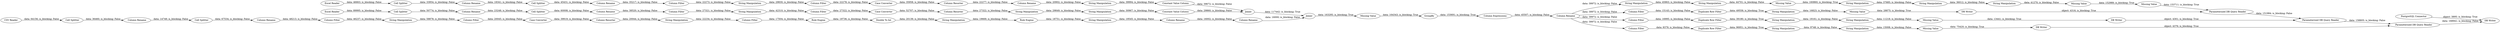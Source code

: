 digraph {
	"-6214506836006277201_122" [label="String Manipulation"]
	"-6214506836006277201_53" [label="Column Resorter"]
	"-6214506836006277201_65" [label="Column Rename"]
	"-6214506836006277201_64" [label="Case Converter"]
	"-6214506836006277201_143" [label="DB Writer"]
	"-6214506836006277201_117" [label="Column Expressions"]
	"-6214506836006277201_79" [label="Rule Engine"]
	"-6214506836006277201_142" [label="Missing Value"]
	"-6214506836006277201_44" [label="Column Rename"]
	"-6214506836006277201_55" [label="Column Rename"]
	"-6214506836006277201_82" [label="Rule Engine"]
	"-6214506836006277201_70" [label="Column Resorter"]
	"-6214506836006277201_71" [label="Column Rename"]
	"-6214506836006277201_138" [label="Missing Value"]
	"2718024216700297717_1" [label="PostgreSQL Connector"]
	"-6214506836006277201_43" [label="Cell Splitter"]
	"-6214506836006277201_113" [label="DB Writer"]
	"-6214506836006277201_81" [label="Double To Int"]
	"-6214506836006277201_100" [label="Column Rename"]
	"-6214506836006277201_107" [label="String Manipulation"]
	"-6214506836006277201_115" [label="Constant Value Column"]
	"-6214506836006277201_77" [label=Joiner]
	"-6214506836006277201_125" [label="String Manipulation"]
	"-6214506836006277201_140" [label="Parameterized DB Query Reader"]
	"-6214506836006277201_72" [label=Joiner]
	"-6214506836006277201_50" [label="Column Filter"]
	"-6214506836006277201_73" [label="String Manipulation"]
	"-6214506836006277201_80" [label="String Manipulation"]
	"-6214506836006277201_121" [label="String Manipulation"]
	"-6214506836006277201_57" [label="String Manipulation"]
	"-6214506836006277201_99" [label=GroupBy]
	"-6214506836006277201_75" [label="String Manipulation"]
	"-6214506836006277201_60" [label="Case Converter"]
	"-6214506836006277201_76" [label="String Manipulation"]
	"-6214506836006277201_49" [label="String Manipulation"]
	"-6214506836006277201_62" [label="Column Rename"]
	"-6214506836006277201_112" [label="Duplicate Row Filter"]
	"-6214506836006277201_67" [label="Column Filter"]
	"-6214506836006277201_69" [label="Cell Splitter"]
	"-6214506836006277201_41" [label="Excel Reader"]
	"-6214506836006277201_114" [label="Constant Value Column"]
	"-6214506836006277201_46" [label="Column Filter"]
	"-6214506836006277201_84" [label="Column Rename"]
	"-6214506836006277201_78" [label="Column Filter"]
	"-6214506836006277201_61" [label="Column Filter"]
	"-6214506836006277201_85" [label="Column Rename"]
	"-6214506836006277201_103" [label="String Manipulation"]
	"-6214506836006277201_118" [label="String Manipulation"]
	"-6214506836006277201_119" [label="String Manipulation"]
	"-6214506836006277201_139" [label="Missing Value"]
	"-6214506836006277201_42" [label="Excel Reader"]
	"-6214506836006277201_63" [label="Column Filter"]
	"-6214506836006277201_59" [label="Cell Splitter"]
	"-6214506836006277201_48" [label="Column Rename"]
	"-6214506836006277201_74" [label="Column Rename"]
	"-6214506836006277201_141" [label="Missing Value"]
	"-6214506836006277201_101" [label="Duplicate Row Filter"]
	"-6214506836006277201_40" [label="CSV Reader"]
	"-6214506836006277201_68" [label="String Manipulation"]
	"-6214506836006277201_58" [label="Column Resorter"]
	"-6214506836006277201_66" [label="Cell Splitter"]
	"-6214506836006277201_135" [label="Missing Value"]
	"-6214506836006277201_123" [label="String Manipulation"]
	"-6214506836006277201_105" [label="Duplicate Row Filter"]
	"-6214506836006277201_134" [label="Parameterized DB Query Reader"]
	"-6214506836006277201_136" [label="Missing Value"]
	"-6214506836006277201_106" [label="Column Filter"]
	"-6214506836006277201_52" [label="Case Converter"]
	"-6214506836006277201_54" [label="Column Filter"]
	"-6214506836006277201_47" [label="Cell Splitter"]
	"-6214506836006277201_102" [label="Column Filter"]
	"-6214506836006277201_31" [label="String Manipulation"]
	"-6214506836006277201_137" [label="Parameterized DB Query Reader"]
	"-6214506836006277201_116" [label="Missing Value"]
	"-6214506836006277201_15" [label="DB Writer"]
	"-6214506836006277201_108" [label="String Manipulation"]
	"-6214506836006277201_124" [label="String Manipulation"]
	"-6214506836006277201_104" [label="DB Writer"]
	"-6214506836006277201_83" [label="String Manipulation"]
	"-6214506836006277201_110" [label="Column Filter"]
	"-6214506836006277201_56" [label="Cell Splitter"]
	"-6214506836006277201_81" -> "-6214506836006277201_80" [label="data: 20139; is_blocking: False"]
	"-6214506836006277201_60" -> "-6214506836006277201_58" [label="data: 35958; is_blocking: False"]
	"-6214506836006277201_40" -> "-6214506836006277201_66" [label="data: 64156; is_blocking: False"]
	"-6214506836006277201_108" -> "-6214506836006277201_138" [label="data: 11218; is_blocking: False"]
	"-6214506836006277201_69" -> "-6214506836006277201_71" [label="data: 67534; is_blocking: False"]
	"-6214506836006277201_101" -> "-6214506836006277201_103" [label="data: 49558; is_blocking: True"]
	"-6214506836006277201_119" -> "-6214506836006277201_118" [label="data: 9748; is_blocking: False"]
	"-6214506836006277201_78" -> "-6214506836006277201_79" [label="data: 17504; is_blocking: False"]
	"-6214506836006277201_15" -> "-6214506836006277201_134" [label="object: 4316; is_blocking: True"]
	"-6214506836006277201_141" -> "-6214506836006277201_113" [label="data: 75420; is_blocking: True"]
	"-6214506836006277201_57" -> "-6214506836006277201_61" [label="data: 29830; is_blocking: False"]
	"-6214506836006277201_140" -> "-6214506836006277201_143" [label="data: 168941; is_blocking: False"]
	"-6214506836006277201_42" -> "-6214506836006277201_43" [label="data: 89995; is_blocking: False"]
	"-6214506836006277201_118" -> "-6214506836006277201_141" [label="data: 15008; is_blocking: False"]
	"-6214506836006277201_48" -> "-6214506836006277201_46" [label="data: 38520; is_blocking: False"]
	"-6214506836006277201_52" -> "-6214506836006277201_53" [label="data: 52707; is_blocking: False"]
	"-6214506836006277201_124" -> "-6214506836006277201_125" [label="data: 36012; is_blocking: False"]
	"-6214506836006277201_83" -> "-6214506836006277201_84" [label="data: 19545; is_blocking: False"]
	"-6214506836006277201_66" -> "-6214506836006277201_65" [label="data: 36460; is_blocking: False"]
	"-6214506836006277201_116" -> "-6214506836006277201_99" [label="data: 164343; is_blocking: True"]
	"-6214506836006277201_31" -> "-6214506836006277201_78" [label="data: 22234; is_blocking: False"]
	"-6214506836006277201_72" -> "-6214506836006277201_77" [label="data: 117442; is_blocking: True"]
	"-6214506836006277201_61" -> "-6214506836006277201_60" [label="data: 22278; is_blocking: False"]
	"-6214506836006277201_114" -> "-6214506836006277201_72" [label="data: 39672; is_blocking: False"]
	"-6214506836006277201_125" -> "-6214506836006277201_139" [label="data: 41270; is_blocking: False"]
	"-6214506836006277201_41" -> "-6214506836006277201_59" [label="data: 46663; is_blocking: False"]
	"-6214506836006277201_77" -> "-6214506836006277201_116" [label="data: 163295; is_blocking: True"]
	"-6214506836006277201_117" -> "-6214506836006277201_100" [label="data: 45507; is_blocking: False"]
	"-6214506836006277201_100" -> "-6214506836006277201_121" [label="data: 39972; is_blocking: False"]
	"-6214506836006277201_44" -> "-6214506836006277201_47" [label="data: 23248; is_blocking: False"]
	"-6214506836006277201_62" -> "-6214506836006277201_54" [label="data: 35217; is_blocking: False"]
	"-6214506836006277201_134" -> "-6214506836006277201_137" [label="data: 151984; is_blocking: False"]
	"-6214506836006277201_112" -> "-6214506836006277201_119" [label="data: 96951; is_blocking: True"]
	"-6214506836006277201_142" -> "-6214506836006277201_134" [label="data: 153711; is_blocking: True"]
	"-6214506836006277201_107" -> "-6214506836006277201_108" [label="data: 19161; is_blocking: False"]
	"-6214506836006277201_100" -> "-6214506836006277201_106" [label="data: 39972; is_blocking: False"]
	"-6214506836006277201_47" -> "-6214506836006277201_48" [label="data: 60008; is_blocking: False"]
	"-6214506836006277201_110" -> "-6214506836006277201_112" [label="data: 8379; is_blocking: False"]
	"-6214506836006277201_105" -> "-6214506836006277201_107" [label="data: 39180; is_blocking: True"]
	"-6214506836006277201_63" -> "-6214506836006277201_64" [label="data: 20045; is_blocking: False"]
	"-6214506836006277201_64" -> "-6214506836006277201_70" [label="data: 39919; is_blocking: False"]
	"-6214506836006277201_139" -> "-6214506836006277201_142" [label="data: 152989; is_blocking: True"]
	"-6214506836006277201_106" -> "-6214506836006277201_105" [label="data: 16995; is_blocking: False"]
	"-6214506836006277201_136" -> "-6214506836006277201_123" [label="data: 160860; is_blocking: True"]
	"-6214506836006277201_135" -> "-6214506836006277201_15" [label="data: 28875; is_blocking: True"]
	"-6214506836006277201_46" -> "-6214506836006277201_49" [label="data: 27321; is_blocking: False"]
	"-6214506836006277201_59" -> "-6214506836006277201_55" [label="data: 33954; is_blocking: False"]
	"-6214506836006277201_115" -> "-6214506836006277201_72" [label="data: 29860; is_blocking: False"]
	"-6214506836006277201_123" -> "-6214506836006277201_124" [label="data: 37685; is_blocking: False"]
	"-6214506836006277201_53" -> "-6214506836006277201_73" [label="data: 27322; is_blocking: False"]
	"-6214506836006277201_102" -> "-6214506836006277201_101" [label="data: 15143; is_blocking: False"]
	"-6214506836006277201_50" -> "-6214506836006277201_52" [label="data: 27322; is_blocking: False"]
	"-6214506836006277201_55" -> "-6214506836006277201_56" [label="data: 18341; is_blocking: False"]
	"-6214506836006277201_85" -> "-6214506836006277201_77" [label="data: 16000; is_blocking: False"]
	"-6214506836006277201_99" -> "-6214506836006277201_117" [label="data: 153691; is_blocking: True"]
	"-6214506836006277201_113" -> "-6214506836006277201_140" [label="object: 4376; is_blocking: True"]
	"-6214506836006277201_74" -> "-6214506836006277201_75" [label="data: 20902; is_blocking: False"]
	"2718024216700297717_1" -> "-6214506836006277201_143" [label="object: 3895; is_blocking: True"]
	"-6214506836006277201_122" -> "-6214506836006277201_136" [label="data: 44701; is_blocking: False"]
	"-6214506836006277201_54" -> "-6214506836006277201_57" [label="data: 22273; is_blocking: False"]
	"-6214506836006277201_79" -> "-6214506836006277201_81" [label="data: 19736; is_blocking: False"]
	"-6214506836006277201_71" -> "-6214506836006277201_67" [label="data: 48213; is_blocking: False"]
	"-6214506836006277201_84" -> "-6214506836006277201_85" [label="data: 16002; is_blocking: False"]
	"-6214506836006277201_43" -> "-6214506836006277201_44" [label="data: 50774; is_blocking: False"]
	"-6214506836006277201_75" -> "-6214506836006277201_114" [label="data: 39994; is_blocking: False"]
	"-6214506836006277201_56" -> "-6214506836006277201_62" [label="data: 45431; is_blocking: False"]
	"-6214506836006277201_65" -> "-6214506836006277201_69" [label="data: 14749; is_blocking: False"]
	"-6214506836006277201_58" -> "-6214506836006277201_74" [label="data: 22277; is_blocking: False"]
	"-6214506836006277201_76" -> "-6214506836006277201_115" [label="data: 30967; is_blocking: False"]
	"-6214506836006277201_103" -> "-6214506836006277201_135" [label="data: 16823; is_blocking: False"]
	"-6214506836006277201_137" -> "-6214506836006277201_140" [label="data: 158805; is_blocking: False"]
	"-6214506836006277201_73" -> "-6214506836006277201_76" [label="data: 29849; is_blocking: False"]
	"-6214506836006277201_121" -> "-6214506836006277201_122" [label="data: 45863; is_blocking: False"]
	"-6214506836006277201_82" -> "-6214506836006277201_83" [label="data: 18751; is_blocking: False"]
	"-6214506836006277201_68" -> "-6214506836006277201_63" [label="data: 58878; is_blocking: False"]
	"-6214506836006277201_80" -> "-6214506836006277201_82" [label="data: 19669; is_blocking: False"]
	"-6214506836006277201_49" -> "-6214506836006277201_50" [label="data: 42310; is_blocking: False"]
	"-6214506836006277201_104" -> "-6214506836006277201_137" [label="object: 4301; is_blocking: True"]
	"-6214506836006277201_100" -> "-6214506836006277201_110" [label="data: 39972; is_blocking: False"]
	"-6214506836006277201_70" -> "-6214506836006277201_31" [label="data: 20044; is_blocking: False"]
	"-6214506836006277201_138" -> "-6214506836006277201_104" [label="data: 13441; is_blocking: True"]
	"-6214506836006277201_67" -> "-6214506836006277201_68" [label="data: 46237; is_blocking: False"]
	"-6214506836006277201_100" -> "-6214506836006277201_102" [label="data: 39972; is_blocking: False"]
	rankdir=LR
}
